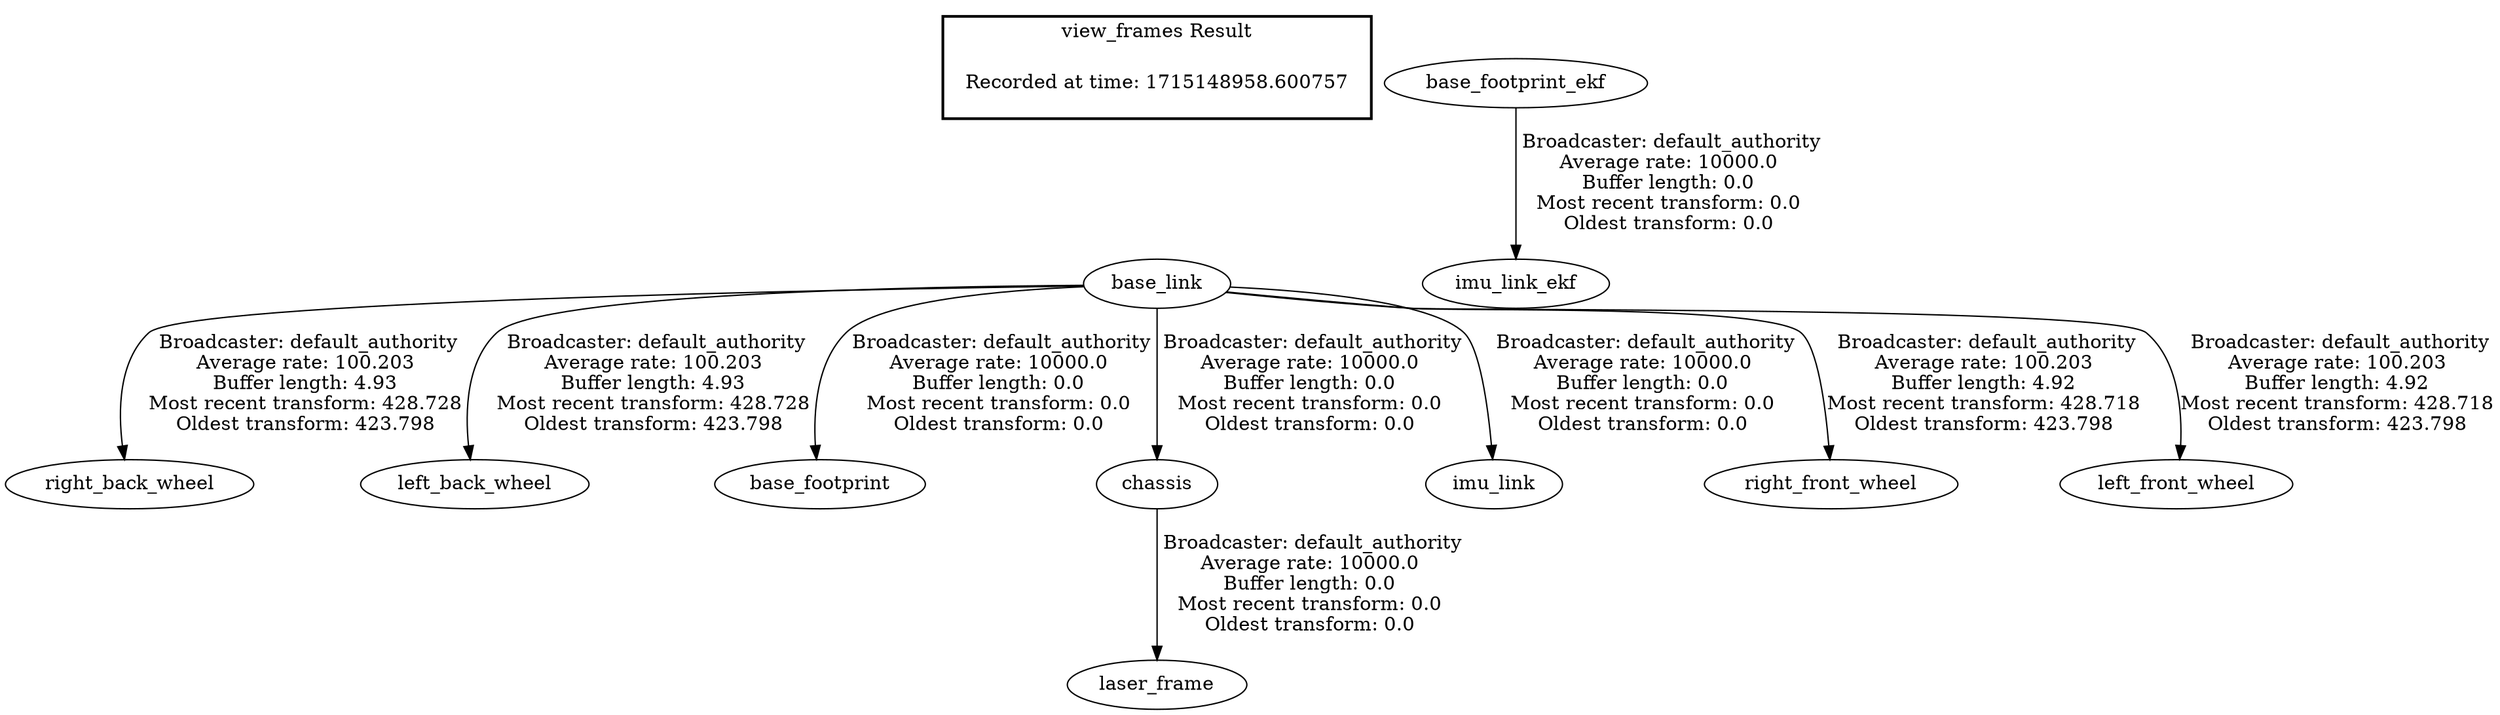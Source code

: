digraph G {
"base_link" -> "right_back_wheel"[label=" Broadcaster: default_authority\nAverage rate: 100.203\nBuffer length: 4.93\nMost recent transform: 428.728\nOldest transform: 423.798\n"];
"base_footprint_ekf" -> "imu_link_ekf"[label=" Broadcaster: default_authority\nAverage rate: 10000.0\nBuffer length: 0.0\nMost recent transform: 0.0\nOldest transform: 0.0\n"];
"base_link" -> "left_back_wheel"[label=" Broadcaster: default_authority\nAverage rate: 100.203\nBuffer length: 4.93\nMost recent transform: 428.728\nOldest transform: 423.798\n"];
"base_link" -> "base_footprint"[label=" Broadcaster: default_authority\nAverage rate: 10000.0\nBuffer length: 0.0\nMost recent transform: 0.0\nOldest transform: 0.0\n"];
"base_link" -> "chassis"[label=" Broadcaster: default_authority\nAverage rate: 10000.0\nBuffer length: 0.0\nMost recent transform: 0.0\nOldest transform: 0.0\n"];
"base_link" -> "imu_link"[label=" Broadcaster: default_authority\nAverage rate: 10000.0\nBuffer length: 0.0\nMost recent transform: 0.0\nOldest transform: 0.0\n"];
"chassis" -> "laser_frame"[label=" Broadcaster: default_authority\nAverage rate: 10000.0\nBuffer length: 0.0\nMost recent transform: 0.0\nOldest transform: 0.0\n"];
"base_link" -> "right_front_wheel"[label=" Broadcaster: default_authority\nAverage rate: 100.203\nBuffer length: 4.92\nMost recent transform: 428.718\nOldest transform: 423.798\n"];
"base_link" -> "left_front_wheel"[label=" Broadcaster: default_authority\nAverage rate: 100.203\nBuffer length: 4.92\nMost recent transform: 428.718\nOldest transform: 423.798\n"];
edge [style=invis];
 subgraph cluster_legend { style=bold; color=black; label ="view_frames Result";
"Recorded at time: 1715148958.600757"[ shape=plaintext ] ;
}->"base_link";
}
